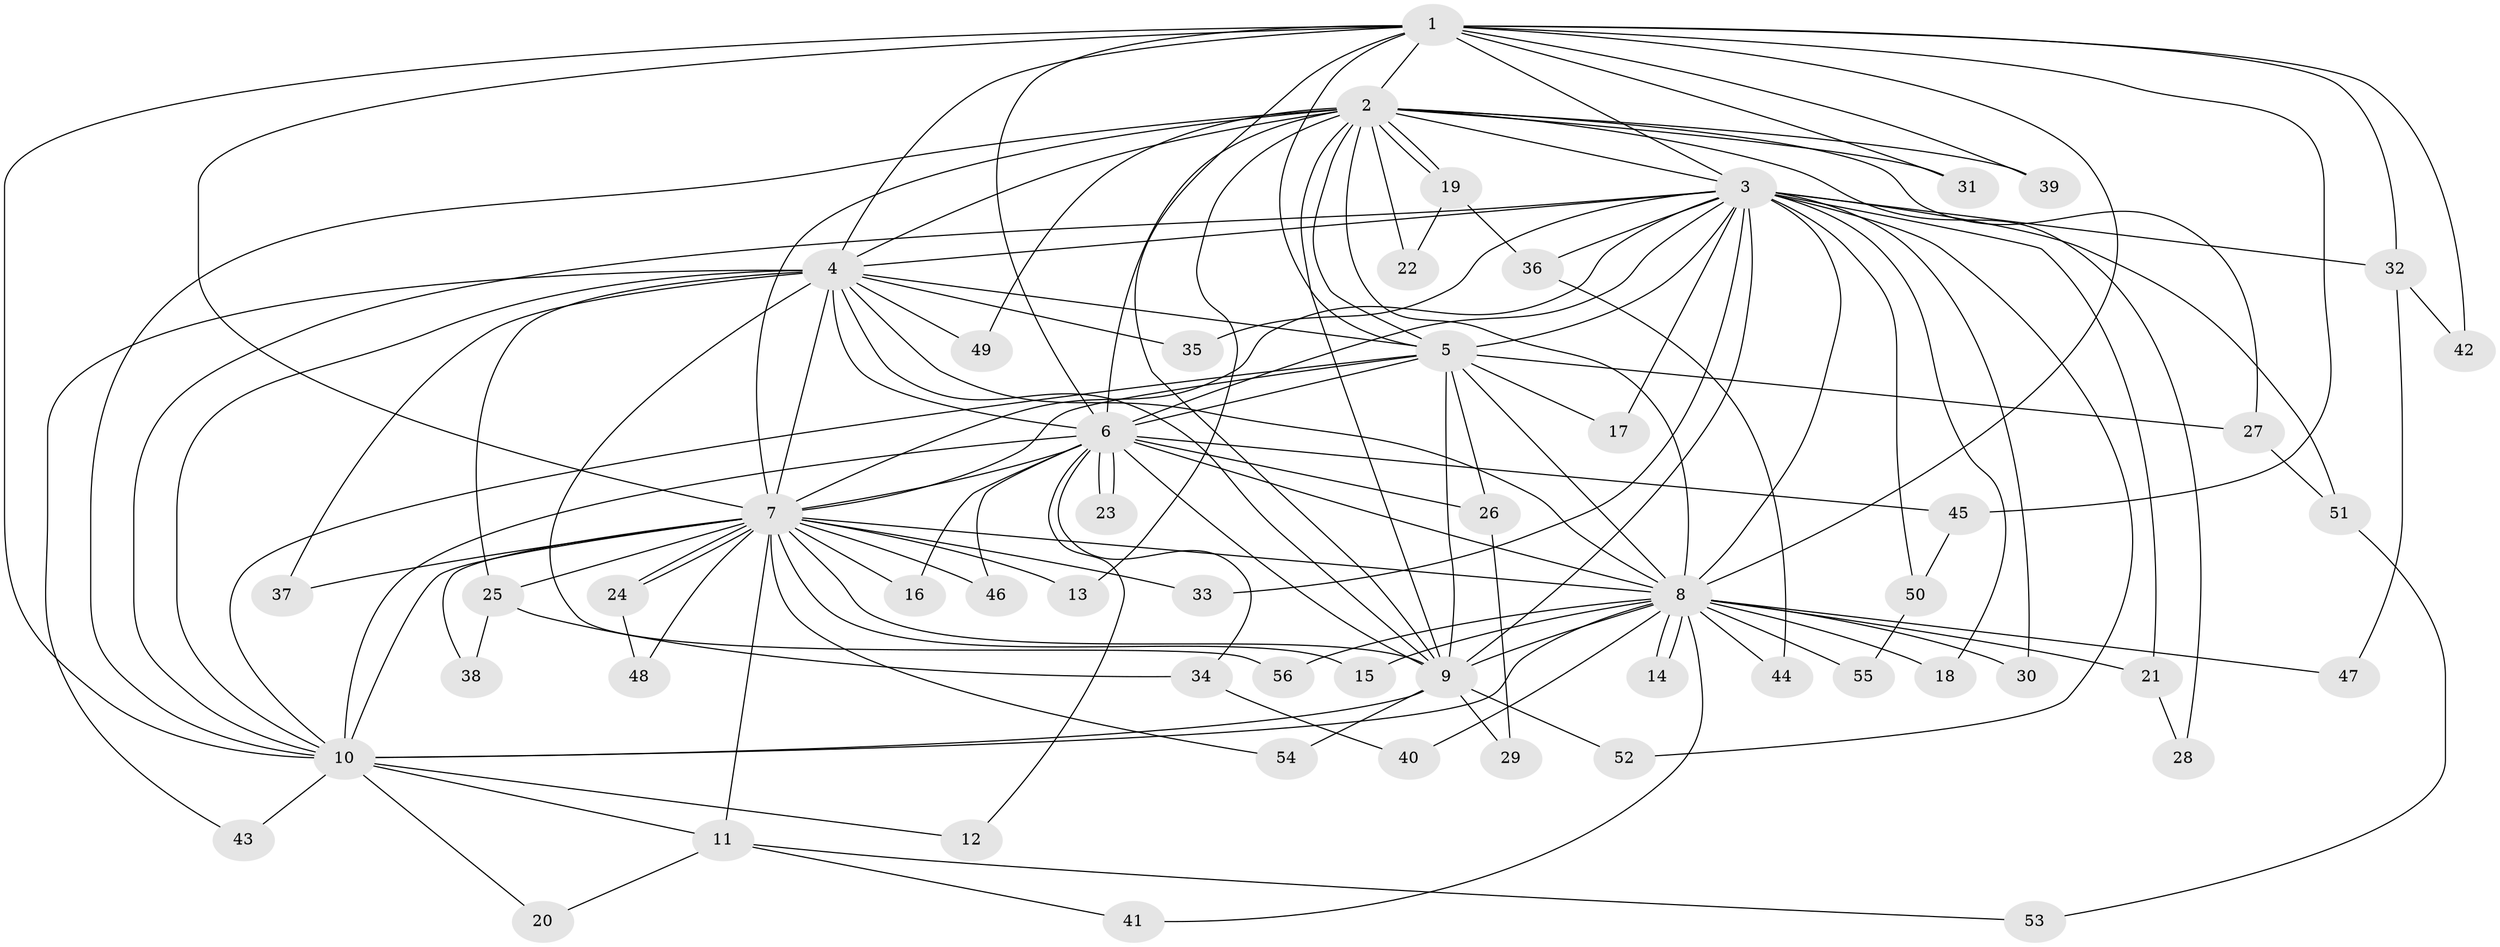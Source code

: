 // coarse degree distribution, {11: 0.030303030303030304, 7: 0.030303030303030304, 19: 0.030303030303030304, 1: 0.36363636363636365, 2: 0.48484848484848486, 3: 0.030303030303030304, 16: 0.030303030303030304}
// Generated by graph-tools (version 1.1) at 2025/46/03/04/25 21:46:55]
// undirected, 56 vertices, 137 edges
graph export_dot {
graph [start="1"]
  node [color=gray90,style=filled];
  1;
  2;
  3;
  4;
  5;
  6;
  7;
  8;
  9;
  10;
  11;
  12;
  13;
  14;
  15;
  16;
  17;
  18;
  19;
  20;
  21;
  22;
  23;
  24;
  25;
  26;
  27;
  28;
  29;
  30;
  31;
  32;
  33;
  34;
  35;
  36;
  37;
  38;
  39;
  40;
  41;
  42;
  43;
  44;
  45;
  46;
  47;
  48;
  49;
  50;
  51;
  52;
  53;
  54;
  55;
  56;
  1 -- 2;
  1 -- 3;
  1 -- 4;
  1 -- 5;
  1 -- 6;
  1 -- 7;
  1 -- 8;
  1 -- 9;
  1 -- 10;
  1 -- 31;
  1 -- 32;
  1 -- 39;
  1 -- 42;
  1 -- 45;
  2 -- 3;
  2 -- 4;
  2 -- 5;
  2 -- 6;
  2 -- 7;
  2 -- 8;
  2 -- 9;
  2 -- 10;
  2 -- 13;
  2 -- 19;
  2 -- 19;
  2 -- 22;
  2 -- 27;
  2 -- 28;
  2 -- 31;
  2 -- 39;
  2 -- 49;
  3 -- 4;
  3 -- 5;
  3 -- 6;
  3 -- 7;
  3 -- 8;
  3 -- 9;
  3 -- 10;
  3 -- 17;
  3 -- 18;
  3 -- 21;
  3 -- 30;
  3 -- 32;
  3 -- 33;
  3 -- 35;
  3 -- 36;
  3 -- 50;
  3 -- 51;
  3 -- 52;
  4 -- 5;
  4 -- 6;
  4 -- 7;
  4 -- 8;
  4 -- 9;
  4 -- 10;
  4 -- 25;
  4 -- 35;
  4 -- 37;
  4 -- 43;
  4 -- 49;
  4 -- 56;
  5 -- 6;
  5 -- 7;
  5 -- 8;
  5 -- 9;
  5 -- 10;
  5 -- 17;
  5 -- 26;
  5 -- 27;
  6 -- 7;
  6 -- 8;
  6 -- 9;
  6 -- 10;
  6 -- 12;
  6 -- 16;
  6 -- 23;
  6 -- 23;
  6 -- 26;
  6 -- 34;
  6 -- 45;
  6 -- 46;
  7 -- 8;
  7 -- 9;
  7 -- 10;
  7 -- 11;
  7 -- 13;
  7 -- 15;
  7 -- 16;
  7 -- 24;
  7 -- 24;
  7 -- 25;
  7 -- 33;
  7 -- 37;
  7 -- 38;
  7 -- 46;
  7 -- 48;
  7 -- 54;
  8 -- 9;
  8 -- 10;
  8 -- 14;
  8 -- 14;
  8 -- 15;
  8 -- 18;
  8 -- 21;
  8 -- 30;
  8 -- 40;
  8 -- 41;
  8 -- 44;
  8 -- 47;
  8 -- 55;
  8 -- 56;
  9 -- 10;
  9 -- 29;
  9 -- 52;
  9 -- 54;
  10 -- 11;
  10 -- 12;
  10 -- 20;
  10 -- 43;
  11 -- 20;
  11 -- 41;
  11 -- 53;
  19 -- 22;
  19 -- 36;
  21 -- 28;
  24 -- 48;
  25 -- 34;
  25 -- 38;
  26 -- 29;
  27 -- 51;
  32 -- 42;
  32 -- 47;
  34 -- 40;
  36 -- 44;
  45 -- 50;
  50 -- 55;
  51 -- 53;
}
